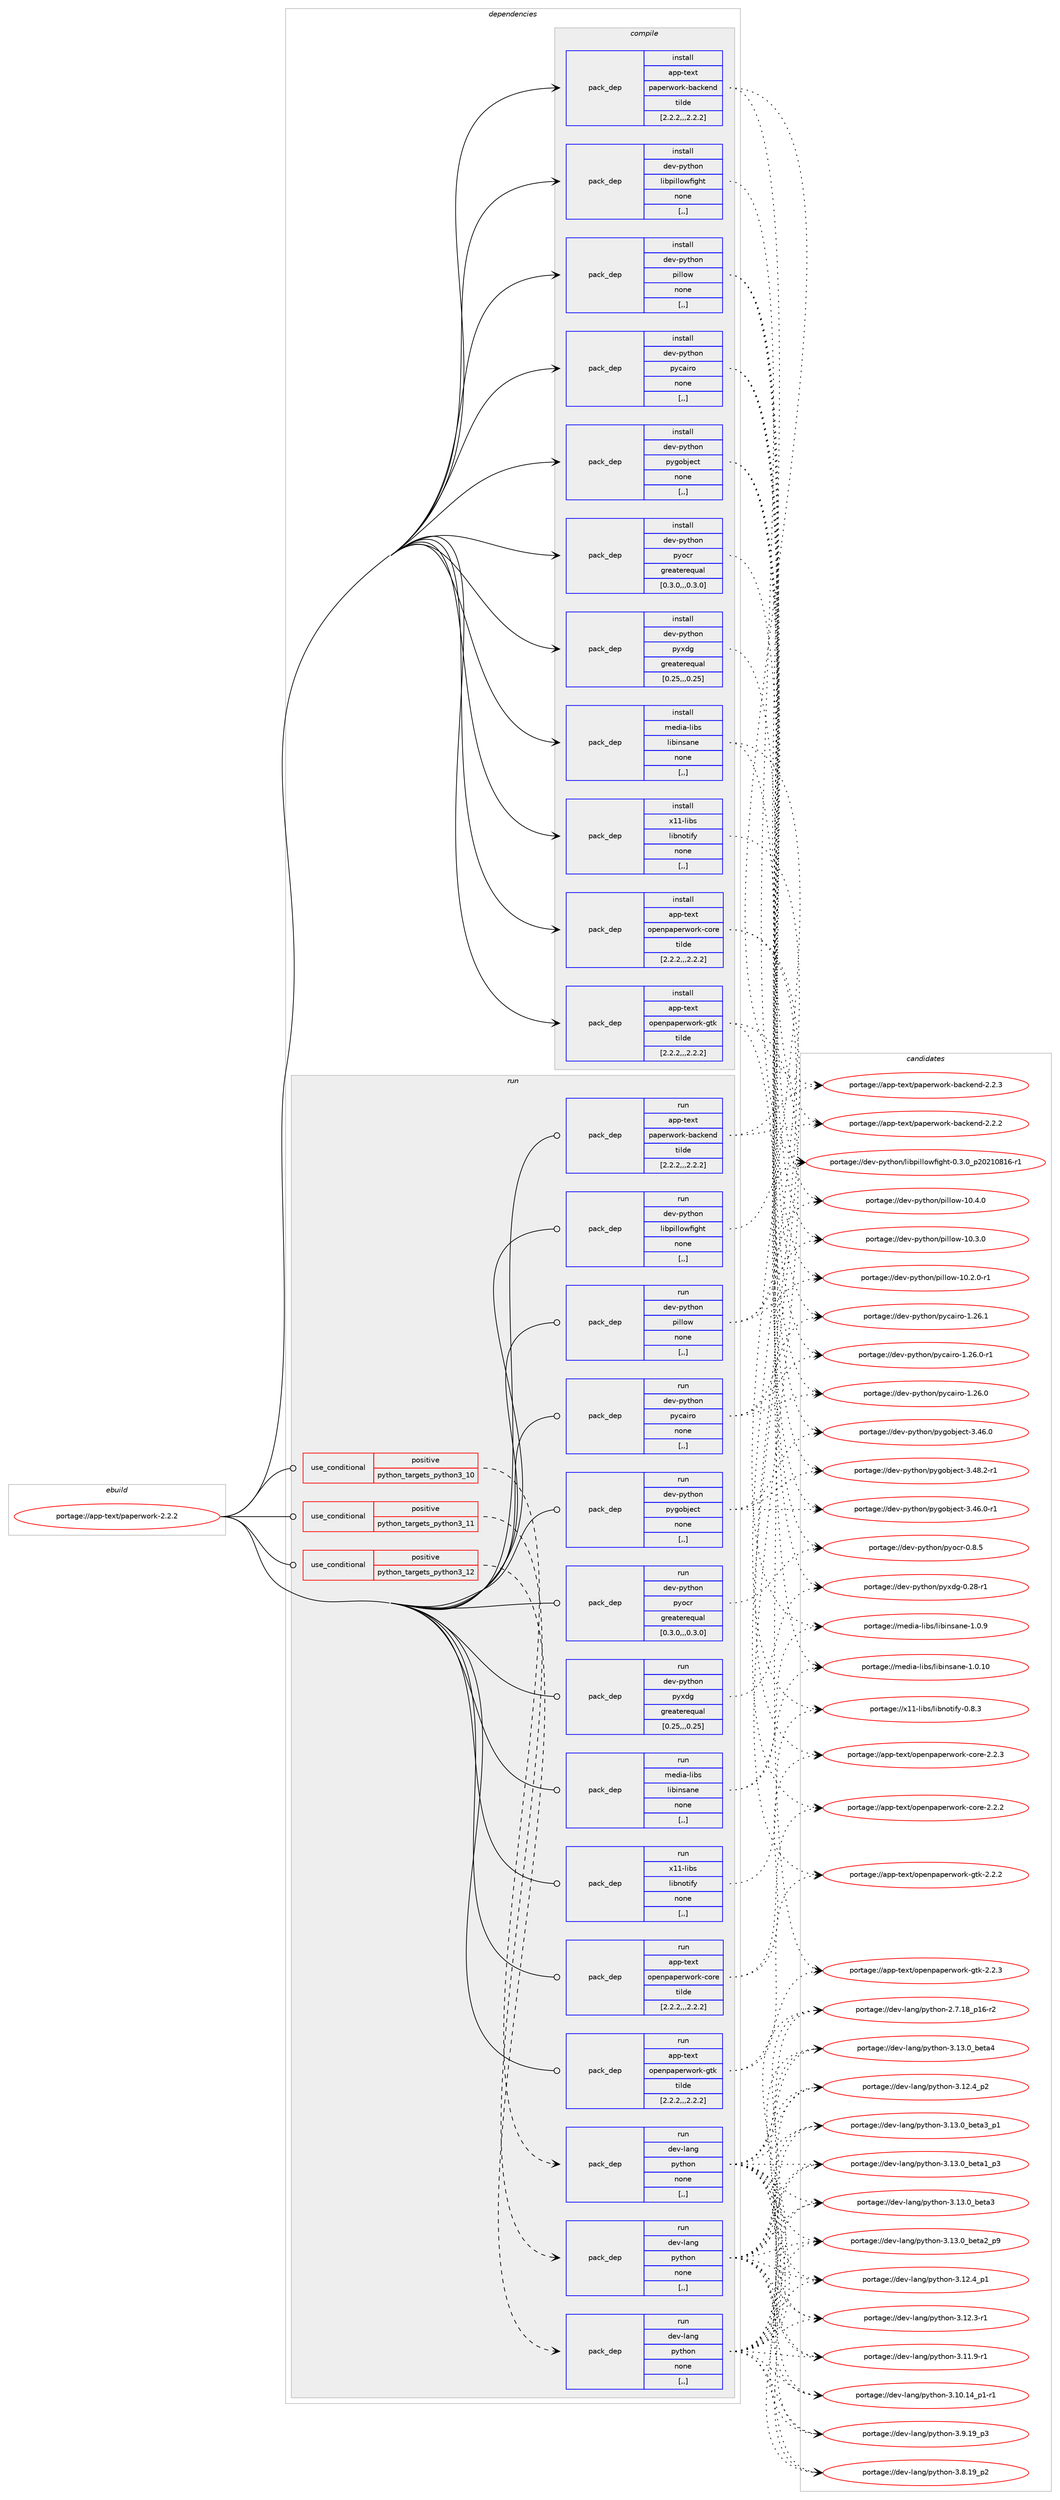 digraph prolog {

# *************
# Graph options
# *************

newrank=true;
concentrate=true;
compound=true;
graph [rankdir=LR,fontname=Helvetica,fontsize=10,ranksep=1.5];#, ranksep=2.5, nodesep=0.2];
edge  [arrowhead=vee];
node  [fontname=Helvetica,fontsize=10];

# **********
# The ebuild
# **********

subgraph cluster_leftcol {
color=gray;
label=<<i>ebuild</i>>;
id [label="portage://app-text/paperwork-2.2.2", color=red, width=4, href="../app-text/paperwork-2.2.2.svg"];
}

# ****************
# The dependencies
# ****************

subgraph cluster_midcol {
color=gray;
label=<<i>dependencies</i>>;
subgraph cluster_compile {
fillcolor="#eeeeee";
style=filled;
label=<<i>compile</i>>;
subgraph pack42077 {
dependency58118 [label=<<TABLE BORDER="0" CELLBORDER="1" CELLSPACING="0" CELLPADDING="4" WIDTH="220"><TR><TD ROWSPAN="6" CELLPADDING="30">pack_dep</TD></TR><TR><TD WIDTH="110">install</TD></TR><TR><TD>app-text</TD></TR><TR><TD>openpaperwork-core</TD></TR><TR><TD>tilde</TD></TR><TR><TD>[2.2.2,,,2.2.2]</TD></TR></TABLE>>, shape=none, color=blue];
}
id:e -> dependency58118:w [weight=20,style="solid",arrowhead="vee"];
subgraph pack42078 {
dependency58119 [label=<<TABLE BORDER="0" CELLBORDER="1" CELLSPACING="0" CELLPADDING="4" WIDTH="220"><TR><TD ROWSPAN="6" CELLPADDING="30">pack_dep</TD></TR><TR><TD WIDTH="110">install</TD></TR><TR><TD>app-text</TD></TR><TR><TD>openpaperwork-gtk</TD></TR><TR><TD>tilde</TD></TR><TR><TD>[2.2.2,,,2.2.2]</TD></TR></TABLE>>, shape=none, color=blue];
}
id:e -> dependency58119:w [weight=20,style="solid",arrowhead="vee"];
subgraph pack42079 {
dependency58120 [label=<<TABLE BORDER="0" CELLBORDER="1" CELLSPACING="0" CELLPADDING="4" WIDTH="220"><TR><TD ROWSPAN="6" CELLPADDING="30">pack_dep</TD></TR><TR><TD WIDTH="110">install</TD></TR><TR><TD>app-text</TD></TR><TR><TD>paperwork-backend</TD></TR><TR><TD>tilde</TD></TR><TR><TD>[2.2.2,,,2.2.2]</TD></TR></TABLE>>, shape=none, color=blue];
}
id:e -> dependency58120:w [weight=20,style="solid",arrowhead="vee"];
subgraph pack42080 {
dependency58121 [label=<<TABLE BORDER="0" CELLBORDER="1" CELLSPACING="0" CELLPADDING="4" WIDTH="220"><TR><TD ROWSPAN="6" CELLPADDING="30">pack_dep</TD></TR><TR><TD WIDTH="110">install</TD></TR><TR><TD>dev-python</TD></TR><TR><TD>libpillowfight</TD></TR><TR><TD>none</TD></TR><TR><TD>[,,]</TD></TR></TABLE>>, shape=none, color=blue];
}
id:e -> dependency58121:w [weight=20,style="solid",arrowhead="vee"];
subgraph pack42081 {
dependency58122 [label=<<TABLE BORDER="0" CELLBORDER="1" CELLSPACING="0" CELLPADDING="4" WIDTH="220"><TR><TD ROWSPAN="6" CELLPADDING="30">pack_dep</TD></TR><TR><TD WIDTH="110">install</TD></TR><TR><TD>dev-python</TD></TR><TR><TD>pillow</TD></TR><TR><TD>none</TD></TR><TR><TD>[,,]</TD></TR></TABLE>>, shape=none, color=blue];
}
id:e -> dependency58122:w [weight=20,style="solid",arrowhead="vee"];
subgraph pack42082 {
dependency58123 [label=<<TABLE BORDER="0" CELLBORDER="1" CELLSPACING="0" CELLPADDING="4" WIDTH="220"><TR><TD ROWSPAN="6" CELLPADDING="30">pack_dep</TD></TR><TR><TD WIDTH="110">install</TD></TR><TR><TD>dev-python</TD></TR><TR><TD>pycairo</TD></TR><TR><TD>none</TD></TR><TR><TD>[,,]</TD></TR></TABLE>>, shape=none, color=blue];
}
id:e -> dependency58123:w [weight=20,style="solid",arrowhead="vee"];
subgraph pack42083 {
dependency58124 [label=<<TABLE BORDER="0" CELLBORDER="1" CELLSPACING="0" CELLPADDING="4" WIDTH="220"><TR><TD ROWSPAN="6" CELLPADDING="30">pack_dep</TD></TR><TR><TD WIDTH="110">install</TD></TR><TR><TD>dev-python</TD></TR><TR><TD>pygobject</TD></TR><TR><TD>none</TD></TR><TR><TD>[,,]</TD></TR></TABLE>>, shape=none, color=blue];
}
id:e -> dependency58124:w [weight=20,style="solid",arrowhead="vee"];
subgraph pack42084 {
dependency58125 [label=<<TABLE BORDER="0" CELLBORDER="1" CELLSPACING="0" CELLPADDING="4" WIDTH="220"><TR><TD ROWSPAN="6" CELLPADDING="30">pack_dep</TD></TR><TR><TD WIDTH="110">install</TD></TR><TR><TD>dev-python</TD></TR><TR><TD>pyocr</TD></TR><TR><TD>greaterequal</TD></TR><TR><TD>[0.3.0,,,0.3.0]</TD></TR></TABLE>>, shape=none, color=blue];
}
id:e -> dependency58125:w [weight=20,style="solid",arrowhead="vee"];
subgraph pack42085 {
dependency58126 [label=<<TABLE BORDER="0" CELLBORDER="1" CELLSPACING="0" CELLPADDING="4" WIDTH="220"><TR><TD ROWSPAN="6" CELLPADDING="30">pack_dep</TD></TR><TR><TD WIDTH="110">install</TD></TR><TR><TD>dev-python</TD></TR><TR><TD>pyxdg</TD></TR><TR><TD>greaterequal</TD></TR><TR><TD>[0.25,,,0.25]</TD></TR></TABLE>>, shape=none, color=blue];
}
id:e -> dependency58126:w [weight=20,style="solid",arrowhead="vee"];
subgraph pack42086 {
dependency58127 [label=<<TABLE BORDER="0" CELLBORDER="1" CELLSPACING="0" CELLPADDING="4" WIDTH="220"><TR><TD ROWSPAN="6" CELLPADDING="30">pack_dep</TD></TR><TR><TD WIDTH="110">install</TD></TR><TR><TD>media-libs</TD></TR><TR><TD>libinsane</TD></TR><TR><TD>none</TD></TR><TR><TD>[,,]</TD></TR></TABLE>>, shape=none, color=blue];
}
id:e -> dependency58127:w [weight=20,style="solid",arrowhead="vee"];
subgraph pack42087 {
dependency58128 [label=<<TABLE BORDER="0" CELLBORDER="1" CELLSPACING="0" CELLPADDING="4" WIDTH="220"><TR><TD ROWSPAN="6" CELLPADDING="30">pack_dep</TD></TR><TR><TD WIDTH="110">install</TD></TR><TR><TD>x11-libs</TD></TR><TR><TD>libnotify</TD></TR><TR><TD>none</TD></TR><TR><TD>[,,]</TD></TR></TABLE>>, shape=none, color=blue];
}
id:e -> dependency58128:w [weight=20,style="solid",arrowhead="vee"];
}
subgraph cluster_compileandrun {
fillcolor="#eeeeee";
style=filled;
label=<<i>compile and run</i>>;
}
subgraph cluster_run {
fillcolor="#eeeeee";
style=filled;
label=<<i>run</i>>;
subgraph cond15530 {
dependency58129 [label=<<TABLE BORDER="0" CELLBORDER="1" CELLSPACING="0" CELLPADDING="4"><TR><TD ROWSPAN="3" CELLPADDING="10">use_conditional</TD></TR><TR><TD>positive</TD></TR><TR><TD>python_targets_python3_10</TD></TR></TABLE>>, shape=none, color=red];
subgraph pack42088 {
dependency58130 [label=<<TABLE BORDER="0" CELLBORDER="1" CELLSPACING="0" CELLPADDING="4" WIDTH="220"><TR><TD ROWSPAN="6" CELLPADDING="30">pack_dep</TD></TR><TR><TD WIDTH="110">run</TD></TR><TR><TD>dev-lang</TD></TR><TR><TD>python</TD></TR><TR><TD>none</TD></TR><TR><TD>[,,]</TD></TR></TABLE>>, shape=none, color=blue];
}
dependency58129:e -> dependency58130:w [weight=20,style="dashed",arrowhead="vee"];
}
id:e -> dependency58129:w [weight=20,style="solid",arrowhead="odot"];
subgraph cond15531 {
dependency58131 [label=<<TABLE BORDER="0" CELLBORDER="1" CELLSPACING="0" CELLPADDING="4"><TR><TD ROWSPAN="3" CELLPADDING="10">use_conditional</TD></TR><TR><TD>positive</TD></TR><TR><TD>python_targets_python3_11</TD></TR></TABLE>>, shape=none, color=red];
subgraph pack42089 {
dependency58132 [label=<<TABLE BORDER="0" CELLBORDER="1" CELLSPACING="0" CELLPADDING="4" WIDTH="220"><TR><TD ROWSPAN="6" CELLPADDING="30">pack_dep</TD></TR><TR><TD WIDTH="110">run</TD></TR><TR><TD>dev-lang</TD></TR><TR><TD>python</TD></TR><TR><TD>none</TD></TR><TR><TD>[,,]</TD></TR></TABLE>>, shape=none, color=blue];
}
dependency58131:e -> dependency58132:w [weight=20,style="dashed",arrowhead="vee"];
}
id:e -> dependency58131:w [weight=20,style="solid",arrowhead="odot"];
subgraph cond15532 {
dependency58133 [label=<<TABLE BORDER="0" CELLBORDER="1" CELLSPACING="0" CELLPADDING="4"><TR><TD ROWSPAN="3" CELLPADDING="10">use_conditional</TD></TR><TR><TD>positive</TD></TR><TR><TD>python_targets_python3_12</TD></TR></TABLE>>, shape=none, color=red];
subgraph pack42090 {
dependency58134 [label=<<TABLE BORDER="0" CELLBORDER="1" CELLSPACING="0" CELLPADDING="4" WIDTH="220"><TR><TD ROWSPAN="6" CELLPADDING="30">pack_dep</TD></TR><TR><TD WIDTH="110">run</TD></TR><TR><TD>dev-lang</TD></TR><TR><TD>python</TD></TR><TR><TD>none</TD></TR><TR><TD>[,,]</TD></TR></TABLE>>, shape=none, color=blue];
}
dependency58133:e -> dependency58134:w [weight=20,style="dashed",arrowhead="vee"];
}
id:e -> dependency58133:w [weight=20,style="solid",arrowhead="odot"];
subgraph pack42091 {
dependency58135 [label=<<TABLE BORDER="0" CELLBORDER="1" CELLSPACING="0" CELLPADDING="4" WIDTH="220"><TR><TD ROWSPAN="6" CELLPADDING="30">pack_dep</TD></TR><TR><TD WIDTH="110">run</TD></TR><TR><TD>app-text</TD></TR><TR><TD>openpaperwork-core</TD></TR><TR><TD>tilde</TD></TR><TR><TD>[2.2.2,,,2.2.2]</TD></TR></TABLE>>, shape=none, color=blue];
}
id:e -> dependency58135:w [weight=20,style="solid",arrowhead="odot"];
subgraph pack42092 {
dependency58136 [label=<<TABLE BORDER="0" CELLBORDER="1" CELLSPACING="0" CELLPADDING="4" WIDTH="220"><TR><TD ROWSPAN="6" CELLPADDING="30">pack_dep</TD></TR><TR><TD WIDTH="110">run</TD></TR><TR><TD>app-text</TD></TR><TR><TD>openpaperwork-gtk</TD></TR><TR><TD>tilde</TD></TR><TR><TD>[2.2.2,,,2.2.2]</TD></TR></TABLE>>, shape=none, color=blue];
}
id:e -> dependency58136:w [weight=20,style="solid",arrowhead="odot"];
subgraph pack42093 {
dependency58137 [label=<<TABLE BORDER="0" CELLBORDER="1" CELLSPACING="0" CELLPADDING="4" WIDTH="220"><TR><TD ROWSPAN="6" CELLPADDING="30">pack_dep</TD></TR><TR><TD WIDTH="110">run</TD></TR><TR><TD>app-text</TD></TR><TR><TD>paperwork-backend</TD></TR><TR><TD>tilde</TD></TR><TR><TD>[2.2.2,,,2.2.2]</TD></TR></TABLE>>, shape=none, color=blue];
}
id:e -> dependency58137:w [weight=20,style="solid",arrowhead="odot"];
subgraph pack42094 {
dependency58138 [label=<<TABLE BORDER="0" CELLBORDER="1" CELLSPACING="0" CELLPADDING="4" WIDTH="220"><TR><TD ROWSPAN="6" CELLPADDING="30">pack_dep</TD></TR><TR><TD WIDTH="110">run</TD></TR><TR><TD>dev-python</TD></TR><TR><TD>libpillowfight</TD></TR><TR><TD>none</TD></TR><TR><TD>[,,]</TD></TR></TABLE>>, shape=none, color=blue];
}
id:e -> dependency58138:w [weight=20,style="solid",arrowhead="odot"];
subgraph pack42095 {
dependency58139 [label=<<TABLE BORDER="0" CELLBORDER="1" CELLSPACING="0" CELLPADDING="4" WIDTH="220"><TR><TD ROWSPAN="6" CELLPADDING="30">pack_dep</TD></TR><TR><TD WIDTH="110">run</TD></TR><TR><TD>dev-python</TD></TR><TR><TD>pillow</TD></TR><TR><TD>none</TD></TR><TR><TD>[,,]</TD></TR></TABLE>>, shape=none, color=blue];
}
id:e -> dependency58139:w [weight=20,style="solid",arrowhead="odot"];
subgraph pack42096 {
dependency58140 [label=<<TABLE BORDER="0" CELLBORDER="1" CELLSPACING="0" CELLPADDING="4" WIDTH="220"><TR><TD ROWSPAN="6" CELLPADDING="30">pack_dep</TD></TR><TR><TD WIDTH="110">run</TD></TR><TR><TD>dev-python</TD></TR><TR><TD>pycairo</TD></TR><TR><TD>none</TD></TR><TR><TD>[,,]</TD></TR></TABLE>>, shape=none, color=blue];
}
id:e -> dependency58140:w [weight=20,style="solid",arrowhead="odot"];
subgraph pack42097 {
dependency58141 [label=<<TABLE BORDER="0" CELLBORDER="1" CELLSPACING="0" CELLPADDING="4" WIDTH="220"><TR><TD ROWSPAN="6" CELLPADDING="30">pack_dep</TD></TR><TR><TD WIDTH="110">run</TD></TR><TR><TD>dev-python</TD></TR><TR><TD>pygobject</TD></TR><TR><TD>none</TD></TR><TR><TD>[,,]</TD></TR></TABLE>>, shape=none, color=blue];
}
id:e -> dependency58141:w [weight=20,style="solid",arrowhead="odot"];
subgraph pack42098 {
dependency58142 [label=<<TABLE BORDER="0" CELLBORDER="1" CELLSPACING="0" CELLPADDING="4" WIDTH="220"><TR><TD ROWSPAN="6" CELLPADDING="30">pack_dep</TD></TR><TR><TD WIDTH="110">run</TD></TR><TR><TD>dev-python</TD></TR><TR><TD>pyocr</TD></TR><TR><TD>greaterequal</TD></TR><TR><TD>[0.3.0,,,0.3.0]</TD></TR></TABLE>>, shape=none, color=blue];
}
id:e -> dependency58142:w [weight=20,style="solid",arrowhead="odot"];
subgraph pack42099 {
dependency58143 [label=<<TABLE BORDER="0" CELLBORDER="1" CELLSPACING="0" CELLPADDING="4" WIDTH="220"><TR><TD ROWSPAN="6" CELLPADDING="30">pack_dep</TD></TR><TR><TD WIDTH="110">run</TD></TR><TR><TD>dev-python</TD></TR><TR><TD>pyxdg</TD></TR><TR><TD>greaterequal</TD></TR><TR><TD>[0.25,,,0.25]</TD></TR></TABLE>>, shape=none, color=blue];
}
id:e -> dependency58143:w [weight=20,style="solid",arrowhead="odot"];
subgraph pack42100 {
dependency58144 [label=<<TABLE BORDER="0" CELLBORDER="1" CELLSPACING="0" CELLPADDING="4" WIDTH="220"><TR><TD ROWSPAN="6" CELLPADDING="30">pack_dep</TD></TR><TR><TD WIDTH="110">run</TD></TR><TR><TD>media-libs</TD></TR><TR><TD>libinsane</TD></TR><TR><TD>none</TD></TR><TR><TD>[,,]</TD></TR></TABLE>>, shape=none, color=blue];
}
id:e -> dependency58144:w [weight=20,style="solid",arrowhead="odot"];
subgraph pack42101 {
dependency58145 [label=<<TABLE BORDER="0" CELLBORDER="1" CELLSPACING="0" CELLPADDING="4" WIDTH="220"><TR><TD ROWSPAN="6" CELLPADDING="30">pack_dep</TD></TR><TR><TD WIDTH="110">run</TD></TR><TR><TD>x11-libs</TD></TR><TR><TD>libnotify</TD></TR><TR><TD>none</TD></TR><TR><TD>[,,]</TD></TR></TABLE>>, shape=none, color=blue];
}
id:e -> dependency58145:w [weight=20,style="solid",arrowhead="odot"];
}
}

# **************
# The candidates
# **************

subgraph cluster_choices {
rank=same;
color=gray;
label=<<i>candidates</i>>;

subgraph choice42077 {
color=black;
nodesep=1;
choice971121124511610112011647111112101110112971121011141191111141074599111114101455046504651 [label="portage://app-text/openpaperwork-core-2.2.3", color=red, width=4,href="../app-text/openpaperwork-core-2.2.3.svg"];
choice971121124511610112011647111112101110112971121011141191111141074599111114101455046504650 [label="portage://app-text/openpaperwork-core-2.2.2", color=red, width=4,href="../app-text/openpaperwork-core-2.2.2.svg"];
dependency58118:e -> choice971121124511610112011647111112101110112971121011141191111141074599111114101455046504651:w [style=dotted,weight="100"];
dependency58118:e -> choice971121124511610112011647111112101110112971121011141191111141074599111114101455046504650:w [style=dotted,weight="100"];
}
subgraph choice42078 {
color=black;
nodesep=1;
choice9711211245116101120116471111121011101129711210111411911111410745103116107455046504651 [label="portage://app-text/openpaperwork-gtk-2.2.3", color=red, width=4,href="../app-text/openpaperwork-gtk-2.2.3.svg"];
choice9711211245116101120116471111121011101129711210111411911111410745103116107455046504650 [label="portage://app-text/openpaperwork-gtk-2.2.2", color=red, width=4,href="../app-text/openpaperwork-gtk-2.2.2.svg"];
dependency58119:e -> choice9711211245116101120116471111121011101129711210111411911111410745103116107455046504651:w [style=dotted,weight="100"];
dependency58119:e -> choice9711211245116101120116471111121011101129711210111411911111410745103116107455046504650:w [style=dotted,weight="100"];
}
subgraph choice42079 {
color=black;
nodesep=1;
choice9711211245116101120116471129711210111411911111410745989799107101110100455046504651 [label="portage://app-text/paperwork-backend-2.2.3", color=red, width=4,href="../app-text/paperwork-backend-2.2.3.svg"];
choice9711211245116101120116471129711210111411911111410745989799107101110100455046504650 [label="portage://app-text/paperwork-backend-2.2.2", color=red, width=4,href="../app-text/paperwork-backend-2.2.2.svg"];
dependency58120:e -> choice9711211245116101120116471129711210111411911111410745989799107101110100455046504651:w [style=dotted,weight="100"];
dependency58120:e -> choice9711211245116101120116471129711210111411911111410745989799107101110100455046504650:w [style=dotted,weight="100"];
}
subgraph choice42080 {
color=black;
nodesep=1;
choice1001011184511212111610411111047108105981121051081081111191021051031041164548465146489511250485049485649544511449 [label="portage://dev-python/libpillowfight-0.3.0_p20210816-r1", color=red, width=4,href="../dev-python/libpillowfight-0.3.0_p20210816-r1.svg"];
dependency58121:e -> choice1001011184511212111610411111047108105981121051081081111191021051031041164548465146489511250485049485649544511449:w [style=dotted,weight="100"];
}
subgraph choice42081 {
color=black;
nodesep=1;
choice100101118451121211161041111104711210510810811111945494846524648 [label="portage://dev-python/pillow-10.4.0", color=red, width=4,href="../dev-python/pillow-10.4.0.svg"];
choice100101118451121211161041111104711210510810811111945494846514648 [label="portage://dev-python/pillow-10.3.0", color=red, width=4,href="../dev-python/pillow-10.3.0.svg"];
choice1001011184511212111610411111047112105108108111119454948465046484511449 [label="portage://dev-python/pillow-10.2.0-r1", color=red, width=4,href="../dev-python/pillow-10.2.0-r1.svg"];
dependency58122:e -> choice100101118451121211161041111104711210510810811111945494846524648:w [style=dotted,weight="100"];
dependency58122:e -> choice100101118451121211161041111104711210510810811111945494846514648:w [style=dotted,weight="100"];
dependency58122:e -> choice1001011184511212111610411111047112105108108111119454948465046484511449:w [style=dotted,weight="100"];
}
subgraph choice42082 {
color=black;
nodesep=1;
choice1001011184511212111610411111047112121999710511411145494650544649 [label="portage://dev-python/pycairo-1.26.1", color=red, width=4,href="../dev-python/pycairo-1.26.1.svg"];
choice10010111845112121116104111110471121219997105114111454946505446484511449 [label="portage://dev-python/pycairo-1.26.0-r1", color=red, width=4,href="../dev-python/pycairo-1.26.0-r1.svg"];
choice1001011184511212111610411111047112121999710511411145494650544648 [label="portage://dev-python/pycairo-1.26.0", color=red, width=4,href="../dev-python/pycairo-1.26.0.svg"];
dependency58123:e -> choice1001011184511212111610411111047112121999710511411145494650544649:w [style=dotted,weight="100"];
dependency58123:e -> choice10010111845112121116104111110471121219997105114111454946505446484511449:w [style=dotted,weight="100"];
dependency58123:e -> choice1001011184511212111610411111047112121999710511411145494650544648:w [style=dotted,weight="100"];
}
subgraph choice42083 {
color=black;
nodesep=1;
choice10010111845112121116104111110471121211031119810610199116455146525646504511449 [label="portage://dev-python/pygobject-3.48.2-r1", color=red, width=4,href="../dev-python/pygobject-3.48.2-r1.svg"];
choice10010111845112121116104111110471121211031119810610199116455146525446484511449 [label="portage://dev-python/pygobject-3.46.0-r1", color=red, width=4,href="../dev-python/pygobject-3.46.0-r1.svg"];
choice1001011184511212111610411111047112121103111981061019911645514652544648 [label="portage://dev-python/pygobject-3.46.0", color=red, width=4,href="../dev-python/pygobject-3.46.0.svg"];
dependency58124:e -> choice10010111845112121116104111110471121211031119810610199116455146525646504511449:w [style=dotted,weight="100"];
dependency58124:e -> choice10010111845112121116104111110471121211031119810610199116455146525446484511449:w [style=dotted,weight="100"];
dependency58124:e -> choice1001011184511212111610411111047112121103111981061019911645514652544648:w [style=dotted,weight="100"];
}
subgraph choice42084 {
color=black;
nodesep=1;
choice100101118451121211161041111104711212111199114454846564653 [label="portage://dev-python/pyocr-0.8.5", color=red, width=4,href="../dev-python/pyocr-0.8.5.svg"];
dependency58125:e -> choice100101118451121211161041111104711212111199114454846564653:w [style=dotted,weight="100"];
}
subgraph choice42085 {
color=black;
nodesep=1;
choice100101118451121211161041111104711212112010010345484650564511449 [label="portage://dev-python/pyxdg-0.28-r1", color=red, width=4,href="../dev-python/pyxdg-0.28-r1.svg"];
dependency58126:e -> choice100101118451121211161041111104711212112010010345484650564511449:w [style=dotted,weight="100"];
}
subgraph choice42086 {
color=black;
nodesep=1;
choice10910110010597451081059811547108105981051101159711010145494648464948 [label="portage://media-libs/libinsane-1.0.10", color=red, width=4,href="../media-libs/libinsane-1.0.10.svg"];
choice109101100105974510810598115471081059810511011597110101454946484657 [label="portage://media-libs/libinsane-1.0.9", color=red, width=4,href="../media-libs/libinsane-1.0.9.svg"];
dependency58127:e -> choice10910110010597451081059811547108105981051101159711010145494648464948:w [style=dotted,weight="100"];
dependency58127:e -> choice109101100105974510810598115471081059810511011597110101454946484657:w [style=dotted,weight="100"];
}
subgraph choice42087 {
color=black;
nodesep=1;
choice120494945108105981154710810598110111116105102121454846564651 [label="portage://x11-libs/libnotify-0.8.3", color=red, width=4,href="../x11-libs/libnotify-0.8.3.svg"];
dependency58128:e -> choice120494945108105981154710810598110111116105102121454846564651:w [style=dotted,weight="100"];
}
subgraph choice42088 {
color=black;
nodesep=1;
choice1001011184510897110103471121211161041111104551464951464895981011169752 [label="portage://dev-lang/python-3.13.0_beta4", color=red, width=4,href="../dev-lang/python-3.13.0_beta4.svg"];
choice10010111845108971101034711212111610411111045514649514648959810111697519511249 [label="portage://dev-lang/python-3.13.0_beta3_p1", color=red, width=4,href="../dev-lang/python-3.13.0_beta3_p1.svg"];
choice1001011184510897110103471121211161041111104551464951464895981011169751 [label="portage://dev-lang/python-3.13.0_beta3", color=red, width=4,href="../dev-lang/python-3.13.0_beta3.svg"];
choice10010111845108971101034711212111610411111045514649514648959810111697509511257 [label="portage://dev-lang/python-3.13.0_beta2_p9", color=red, width=4,href="../dev-lang/python-3.13.0_beta2_p9.svg"];
choice10010111845108971101034711212111610411111045514649514648959810111697499511251 [label="portage://dev-lang/python-3.13.0_beta1_p3", color=red, width=4,href="../dev-lang/python-3.13.0_beta1_p3.svg"];
choice100101118451089711010347112121116104111110455146495046529511250 [label="portage://dev-lang/python-3.12.4_p2", color=red, width=4,href="../dev-lang/python-3.12.4_p2.svg"];
choice100101118451089711010347112121116104111110455146495046529511249 [label="portage://dev-lang/python-3.12.4_p1", color=red, width=4,href="../dev-lang/python-3.12.4_p1.svg"];
choice100101118451089711010347112121116104111110455146495046514511449 [label="portage://dev-lang/python-3.12.3-r1", color=red, width=4,href="../dev-lang/python-3.12.3-r1.svg"];
choice100101118451089711010347112121116104111110455146494946574511449 [label="portage://dev-lang/python-3.11.9-r1", color=red, width=4,href="../dev-lang/python-3.11.9-r1.svg"];
choice100101118451089711010347112121116104111110455146494846495295112494511449 [label="portage://dev-lang/python-3.10.14_p1-r1", color=red, width=4,href="../dev-lang/python-3.10.14_p1-r1.svg"];
choice100101118451089711010347112121116104111110455146574649579511251 [label="portage://dev-lang/python-3.9.19_p3", color=red, width=4,href="../dev-lang/python-3.9.19_p3.svg"];
choice100101118451089711010347112121116104111110455146564649579511250 [label="portage://dev-lang/python-3.8.19_p2", color=red, width=4,href="../dev-lang/python-3.8.19_p2.svg"];
choice100101118451089711010347112121116104111110455046554649569511249544511450 [label="portage://dev-lang/python-2.7.18_p16-r2", color=red, width=4,href="../dev-lang/python-2.7.18_p16-r2.svg"];
dependency58130:e -> choice1001011184510897110103471121211161041111104551464951464895981011169752:w [style=dotted,weight="100"];
dependency58130:e -> choice10010111845108971101034711212111610411111045514649514648959810111697519511249:w [style=dotted,weight="100"];
dependency58130:e -> choice1001011184510897110103471121211161041111104551464951464895981011169751:w [style=dotted,weight="100"];
dependency58130:e -> choice10010111845108971101034711212111610411111045514649514648959810111697509511257:w [style=dotted,weight="100"];
dependency58130:e -> choice10010111845108971101034711212111610411111045514649514648959810111697499511251:w [style=dotted,weight="100"];
dependency58130:e -> choice100101118451089711010347112121116104111110455146495046529511250:w [style=dotted,weight="100"];
dependency58130:e -> choice100101118451089711010347112121116104111110455146495046529511249:w [style=dotted,weight="100"];
dependency58130:e -> choice100101118451089711010347112121116104111110455146495046514511449:w [style=dotted,weight="100"];
dependency58130:e -> choice100101118451089711010347112121116104111110455146494946574511449:w [style=dotted,weight="100"];
dependency58130:e -> choice100101118451089711010347112121116104111110455146494846495295112494511449:w [style=dotted,weight="100"];
dependency58130:e -> choice100101118451089711010347112121116104111110455146574649579511251:w [style=dotted,weight="100"];
dependency58130:e -> choice100101118451089711010347112121116104111110455146564649579511250:w [style=dotted,weight="100"];
dependency58130:e -> choice100101118451089711010347112121116104111110455046554649569511249544511450:w [style=dotted,weight="100"];
}
subgraph choice42089 {
color=black;
nodesep=1;
choice1001011184510897110103471121211161041111104551464951464895981011169752 [label="portage://dev-lang/python-3.13.0_beta4", color=red, width=4,href="../dev-lang/python-3.13.0_beta4.svg"];
choice10010111845108971101034711212111610411111045514649514648959810111697519511249 [label="portage://dev-lang/python-3.13.0_beta3_p1", color=red, width=4,href="../dev-lang/python-3.13.0_beta3_p1.svg"];
choice1001011184510897110103471121211161041111104551464951464895981011169751 [label="portage://dev-lang/python-3.13.0_beta3", color=red, width=4,href="../dev-lang/python-3.13.0_beta3.svg"];
choice10010111845108971101034711212111610411111045514649514648959810111697509511257 [label="portage://dev-lang/python-3.13.0_beta2_p9", color=red, width=4,href="../dev-lang/python-3.13.0_beta2_p9.svg"];
choice10010111845108971101034711212111610411111045514649514648959810111697499511251 [label="portage://dev-lang/python-3.13.0_beta1_p3", color=red, width=4,href="../dev-lang/python-3.13.0_beta1_p3.svg"];
choice100101118451089711010347112121116104111110455146495046529511250 [label="portage://dev-lang/python-3.12.4_p2", color=red, width=4,href="../dev-lang/python-3.12.4_p2.svg"];
choice100101118451089711010347112121116104111110455146495046529511249 [label="portage://dev-lang/python-3.12.4_p1", color=red, width=4,href="../dev-lang/python-3.12.4_p1.svg"];
choice100101118451089711010347112121116104111110455146495046514511449 [label="portage://dev-lang/python-3.12.3-r1", color=red, width=4,href="../dev-lang/python-3.12.3-r1.svg"];
choice100101118451089711010347112121116104111110455146494946574511449 [label="portage://dev-lang/python-3.11.9-r1", color=red, width=4,href="../dev-lang/python-3.11.9-r1.svg"];
choice100101118451089711010347112121116104111110455146494846495295112494511449 [label="portage://dev-lang/python-3.10.14_p1-r1", color=red, width=4,href="../dev-lang/python-3.10.14_p1-r1.svg"];
choice100101118451089711010347112121116104111110455146574649579511251 [label="portage://dev-lang/python-3.9.19_p3", color=red, width=4,href="../dev-lang/python-3.9.19_p3.svg"];
choice100101118451089711010347112121116104111110455146564649579511250 [label="portage://dev-lang/python-3.8.19_p2", color=red, width=4,href="../dev-lang/python-3.8.19_p2.svg"];
choice100101118451089711010347112121116104111110455046554649569511249544511450 [label="portage://dev-lang/python-2.7.18_p16-r2", color=red, width=4,href="../dev-lang/python-2.7.18_p16-r2.svg"];
dependency58132:e -> choice1001011184510897110103471121211161041111104551464951464895981011169752:w [style=dotted,weight="100"];
dependency58132:e -> choice10010111845108971101034711212111610411111045514649514648959810111697519511249:w [style=dotted,weight="100"];
dependency58132:e -> choice1001011184510897110103471121211161041111104551464951464895981011169751:w [style=dotted,weight="100"];
dependency58132:e -> choice10010111845108971101034711212111610411111045514649514648959810111697509511257:w [style=dotted,weight="100"];
dependency58132:e -> choice10010111845108971101034711212111610411111045514649514648959810111697499511251:w [style=dotted,weight="100"];
dependency58132:e -> choice100101118451089711010347112121116104111110455146495046529511250:w [style=dotted,weight="100"];
dependency58132:e -> choice100101118451089711010347112121116104111110455146495046529511249:w [style=dotted,weight="100"];
dependency58132:e -> choice100101118451089711010347112121116104111110455146495046514511449:w [style=dotted,weight="100"];
dependency58132:e -> choice100101118451089711010347112121116104111110455146494946574511449:w [style=dotted,weight="100"];
dependency58132:e -> choice100101118451089711010347112121116104111110455146494846495295112494511449:w [style=dotted,weight="100"];
dependency58132:e -> choice100101118451089711010347112121116104111110455146574649579511251:w [style=dotted,weight="100"];
dependency58132:e -> choice100101118451089711010347112121116104111110455146564649579511250:w [style=dotted,weight="100"];
dependency58132:e -> choice100101118451089711010347112121116104111110455046554649569511249544511450:w [style=dotted,weight="100"];
}
subgraph choice42090 {
color=black;
nodesep=1;
choice1001011184510897110103471121211161041111104551464951464895981011169752 [label="portage://dev-lang/python-3.13.0_beta4", color=red, width=4,href="../dev-lang/python-3.13.0_beta4.svg"];
choice10010111845108971101034711212111610411111045514649514648959810111697519511249 [label="portage://dev-lang/python-3.13.0_beta3_p1", color=red, width=4,href="../dev-lang/python-3.13.0_beta3_p1.svg"];
choice1001011184510897110103471121211161041111104551464951464895981011169751 [label="portage://dev-lang/python-3.13.0_beta3", color=red, width=4,href="../dev-lang/python-3.13.0_beta3.svg"];
choice10010111845108971101034711212111610411111045514649514648959810111697509511257 [label="portage://dev-lang/python-3.13.0_beta2_p9", color=red, width=4,href="../dev-lang/python-3.13.0_beta2_p9.svg"];
choice10010111845108971101034711212111610411111045514649514648959810111697499511251 [label="portage://dev-lang/python-3.13.0_beta1_p3", color=red, width=4,href="../dev-lang/python-3.13.0_beta1_p3.svg"];
choice100101118451089711010347112121116104111110455146495046529511250 [label="portage://dev-lang/python-3.12.4_p2", color=red, width=4,href="../dev-lang/python-3.12.4_p2.svg"];
choice100101118451089711010347112121116104111110455146495046529511249 [label="portage://dev-lang/python-3.12.4_p1", color=red, width=4,href="../dev-lang/python-3.12.4_p1.svg"];
choice100101118451089711010347112121116104111110455146495046514511449 [label="portage://dev-lang/python-3.12.3-r1", color=red, width=4,href="../dev-lang/python-3.12.3-r1.svg"];
choice100101118451089711010347112121116104111110455146494946574511449 [label="portage://dev-lang/python-3.11.9-r1", color=red, width=4,href="../dev-lang/python-3.11.9-r1.svg"];
choice100101118451089711010347112121116104111110455146494846495295112494511449 [label="portage://dev-lang/python-3.10.14_p1-r1", color=red, width=4,href="../dev-lang/python-3.10.14_p1-r1.svg"];
choice100101118451089711010347112121116104111110455146574649579511251 [label="portage://dev-lang/python-3.9.19_p3", color=red, width=4,href="../dev-lang/python-3.9.19_p3.svg"];
choice100101118451089711010347112121116104111110455146564649579511250 [label="portage://dev-lang/python-3.8.19_p2", color=red, width=4,href="../dev-lang/python-3.8.19_p2.svg"];
choice100101118451089711010347112121116104111110455046554649569511249544511450 [label="portage://dev-lang/python-2.7.18_p16-r2", color=red, width=4,href="../dev-lang/python-2.7.18_p16-r2.svg"];
dependency58134:e -> choice1001011184510897110103471121211161041111104551464951464895981011169752:w [style=dotted,weight="100"];
dependency58134:e -> choice10010111845108971101034711212111610411111045514649514648959810111697519511249:w [style=dotted,weight="100"];
dependency58134:e -> choice1001011184510897110103471121211161041111104551464951464895981011169751:w [style=dotted,weight="100"];
dependency58134:e -> choice10010111845108971101034711212111610411111045514649514648959810111697509511257:w [style=dotted,weight="100"];
dependency58134:e -> choice10010111845108971101034711212111610411111045514649514648959810111697499511251:w [style=dotted,weight="100"];
dependency58134:e -> choice100101118451089711010347112121116104111110455146495046529511250:w [style=dotted,weight="100"];
dependency58134:e -> choice100101118451089711010347112121116104111110455146495046529511249:w [style=dotted,weight="100"];
dependency58134:e -> choice100101118451089711010347112121116104111110455146495046514511449:w [style=dotted,weight="100"];
dependency58134:e -> choice100101118451089711010347112121116104111110455146494946574511449:w [style=dotted,weight="100"];
dependency58134:e -> choice100101118451089711010347112121116104111110455146494846495295112494511449:w [style=dotted,weight="100"];
dependency58134:e -> choice100101118451089711010347112121116104111110455146574649579511251:w [style=dotted,weight="100"];
dependency58134:e -> choice100101118451089711010347112121116104111110455146564649579511250:w [style=dotted,weight="100"];
dependency58134:e -> choice100101118451089711010347112121116104111110455046554649569511249544511450:w [style=dotted,weight="100"];
}
subgraph choice42091 {
color=black;
nodesep=1;
choice971121124511610112011647111112101110112971121011141191111141074599111114101455046504651 [label="portage://app-text/openpaperwork-core-2.2.3", color=red, width=4,href="../app-text/openpaperwork-core-2.2.3.svg"];
choice971121124511610112011647111112101110112971121011141191111141074599111114101455046504650 [label="portage://app-text/openpaperwork-core-2.2.2", color=red, width=4,href="../app-text/openpaperwork-core-2.2.2.svg"];
dependency58135:e -> choice971121124511610112011647111112101110112971121011141191111141074599111114101455046504651:w [style=dotted,weight="100"];
dependency58135:e -> choice971121124511610112011647111112101110112971121011141191111141074599111114101455046504650:w [style=dotted,weight="100"];
}
subgraph choice42092 {
color=black;
nodesep=1;
choice9711211245116101120116471111121011101129711210111411911111410745103116107455046504651 [label="portage://app-text/openpaperwork-gtk-2.2.3", color=red, width=4,href="../app-text/openpaperwork-gtk-2.2.3.svg"];
choice9711211245116101120116471111121011101129711210111411911111410745103116107455046504650 [label="portage://app-text/openpaperwork-gtk-2.2.2", color=red, width=4,href="../app-text/openpaperwork-gtk-2.2.2.svg"];
dependency58136:e -> choice9711211245116101120116471111121011101129711210111411911111410745103116107455046504651:w [style=dotted,weight="100"];
dependency58136:e -> choice9711211245116101120116471111121011101129711210111411911111410745103116107455046504650:w [style=dotted,weight="100"];
}
subgraph choice42093 {
color=black;
nodesep=1;
choice9711211245116101120116471129711210111411911111410745989799107101110100455046504651 [label="portage://app-text/paperwork-backend-2.2.3", color=red, width=4,href="../app-text/paperwork-backend-2.2.3.svg"];
choice9711211245116101120116471129711210111411911111410745989799107101110100455046504650 [label="portage://app-text/paperwork-backend-2.2.2", color=red, width=4,href="../app-text/paperwork-backend-2.2.2.svg"];
dependency58137:e -> choice9711211245116101120116471129711210111411911111410745989799107101110100455046504651:w [style=dotted,weight="100"];
dependency58137:e -> choice9711211245116101120116471129711210111411911111410745989799107101110100455046504650:w [style=dotted,weight="100"];
}
subgraph choice42094 {
color=black;
nodesep=1;
choice1001011184511212111610411111047108105981121051081081111191021051031041164548465146489511250485049485649544511449 [label="portage://dev-python/libpillowfight-0.3.0_p20210816-r1", color=red, width=4,href="../dev-python/libpillowfight-0.3.0_p20210816-r1.svg"];
dependency58138:e -> choice1001011184511212111610411111047108105981121051081081111191021051031041164548465146489511250485049485649544511449:w [style=dotted,weight="100"];
}
subgraph choice42095 {
color=black;
nodesep=1;
choice100101118451121211161041111104711210510810811111945494846524648 [label="portage://dev-python/pillow-10.4.0", color=red, width=4,href="../dev-python/pillow-10.4.0.svg"];
choice100101118451121211161041111104711210510810811111945494846514648 [label="portage://dev-python/pillow-10.3.0", color=red, width=4,href="../dev-python/pillow-10.3.0.svg"];
choice1001011184511212111610411111047112105108108111119454948465046484511449 [label="portage://dev-python/pillow-10.2.0-r1", color=red, width=4,href="../dev-python/pillow-10.2.0-r1.svg"];
dependency58139:e -> choice100101118451121211161041111104711210510810811111945494846524648:w [style=dotted,weight="100"];
dependency58139:e -> choice100101118451121211161041111104711210510810811111945494846514648:w [style=dotted,weight="100"];
dependency58139:e -> choice1001011184511212111610411111047112105108108111119454948465046484511449:w [style=dotted,weight="100"];
}
subgraph choice42096 {
color=black;
nodesep=1;
choice1001011184511212111610411111047112121999710511411145494650544649 [label="portage://dev-python/pycairo-1.26.1", color=red, width=4,href="../dev-python/pycairo-1.26.1.svg"];
choice10010111845112121116104111110471121219997105114111454946505446484511449 [label="portage://dev-python/pycairo-1.26.0-r1", color=red, width=4,href="../dev-python/pycairo-1.26.0-r1.svg"];
choice1001011184511212111610411111047112121999710511411145494650544648 [label="portage://dev-python/pycairo-1.26.0", color=red, width=4,href="../dev-python/pycairo-1.26.0.svg"];
dependency58140:e -> choice1001011184511212111610411111047112121999710511411145494650544649:w [style=dotted,weight="100"];
dependency58140:e -> choice10010111845112121116104111110471121219997105114111454946505446484511449:w [style=dotted,weight="100"];
dependency58140:e -> choice1001011184511212111610411111047112121999710511411145494650544648:w [style=dotted,weight="100"];
}
subgraph choice42097 {
color=black;
nodesep=1;
choice10010111845112121116104111110471121211031119810610199116455146525646504511449 [label="portage://dev-python/pygobject-3.48.2-r1", color=red, width=4,href="../dev-python/pygobject-3.48.2-r1.svg"];
choice10010111845112121116104111110471121211031119810610199116455146525446484511449 [label="portage://dev-python/pygobject-3.46.0-r1", color=red, width=4,href="../dev-python/pygobject-3.46.0-r1.svg"];
choice1001011184511212111610411111047112121103111981061019911645514652544648 [label="portage://dev-python/pygobject-3.46.0", color=red, width=4,href="../dev-python/pygobject-3.46.0.svg"];
dependency58141:e -> choice10010111845112121116104111110471121211031119810610199116455146525646504511449:w [style=dotted,weight="100"];
dependency58141:e -> choice10010111845112121116104111110471121211031119810610199116455146525446484511449:w [style=dotted,weight="100"];
dependency58141:e -> choice1001011184511212111610411111047112121103111981061019911645514652544648:w [style=dotted,weight="100"];
}
subgraph choice42098 {
color=black;
nodesep=1;
choice100101118451121211161041111104711212111199114454846564653 [label="portage://dev-python/pyocr-0.8.5", color=red, width=4,href="../dev-python/pyocr-0.8.5.svg"];
dependency58142:e -> choice100101118451121211161041111104711212111199114454846564653:w [style=dotted,weight="100"];
}
subgraph choice42099 {
color=black;
nodesep=1;
choice100101118451121211161041111104711212112010010345484650564511449 [label="portage://dev-python/pyxdg-0.28-r1", color=red, width=4,href="../dev-python/pyxdg-0.28-r1.svg"];
dependency58143:e -> choice100101118451121211161041111104711212112010010345484650564511449:w [style=dotted,weight="100"];
}
subgraph choice42100 {
color=black;
nodesep=1;
choice10910110010597451081059811547108105981051101159711010145494648464948 [label="portage://media-libs/libinsane-1.0.10", color=red, width=4,href="../media-libs/libinsane-1.0.10.svg"];
choice109101100105974510810598115471081059810511011597110101454946484657 [label="portage://media-libs/libinsane-1.0.9", color=red, width=4,href="../media-libs/libinsane-1.0.9.svg"];
dependency58144:e -> choice10910110010597451081059811547108105981051101159711010145494648464948:w [style=dotted,weight="100"];
dependency58144:e -> choice109101100105974510810598115471081059810511011597110101454946484657:w [style=dotted,weight="100"];
}
subgraph choice42101 {
color=black;
nodesep=1;
choice120494945108105981154710810598110111116105102121454846564651 [label="portage://x11-libs/libnotify-0.8.3", color=red, width=4,href="../x11-libs/libnotify-0.8.3.svg"];
dependency58145:e -> choice120494945108105981154710810598110111116105102121454846564651:w [style=dotted,weight="100"];
}
}

}
